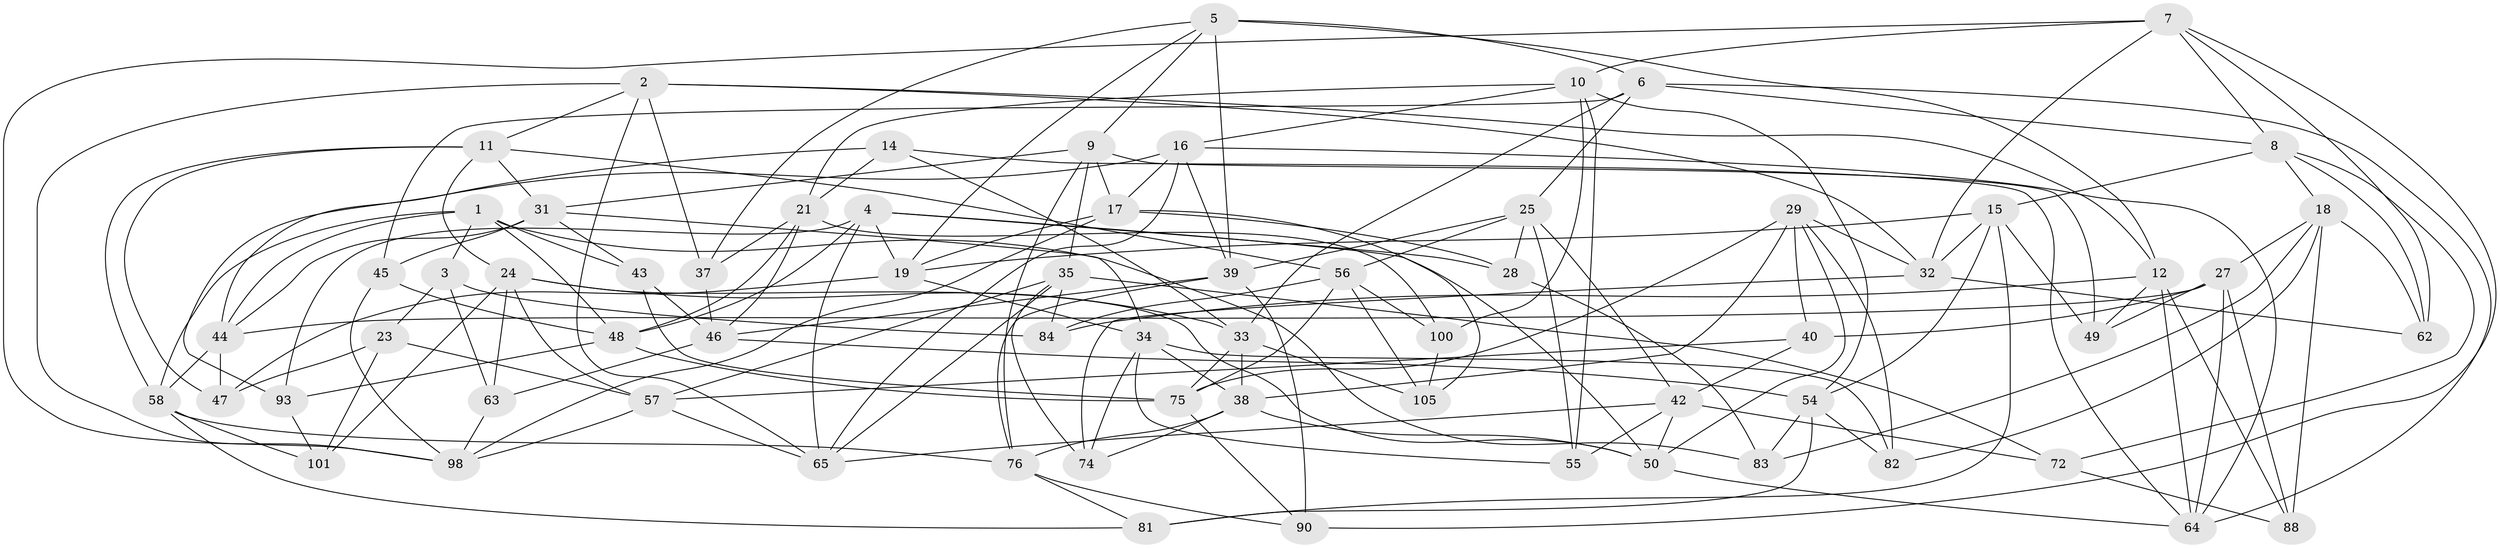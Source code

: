 // Generated by graph-tools (version 1.1) at 2025/24/03/03/25 07:24:30]
// undirected, 67 vertices, 176 edges
graph export_dot {
graph [start="1"]
  node [color=gray90,style=filled];
  1 [super="+85"];
  2 [super="+61"];
  3;
  4 [super="+60"];
  5 [super="+104"];
  6 [super="+106"];
  7 [super="+66"];
  8 [super="+30"];
  9 [super="+103"];
  10 [super="+36"];
  11 [super="+13"];
  12 [super="+20"];
  14;
  15 [super="+94"];
  16 [super="+91"];
  17 [super="+97"];
  18 [super="+22"];
  19 [super="+26"];
  21 [super="+73"];
  23;
  24 [super="+41"];
  25 [super="+96"];
  27 [super="+53"];
  28;
  29 [super="+89"];
  31 [super="+79"];
  32 [super="+102"];
  33 [super="+71"];
  34 [super="+51"];
  35 [super="+92"];
  37;
  38 [super="+52"];
  39 [super="+107"];
  40;
  42 [super="+95"];
  43;
  44 [super="+68"];
  45;
  46 [super="+87"];
  47;
  48 [super="+77"];
  49;
  50 [super="+59"];
  54 [super="+70"];
  55;
  56 [super="+69"];
  57 [super="+80"];
  58 [super="+108"];
  62;
  63;
  64 [super="+86"];
  65 [super="+67"];
  72;
  74;
  75 [super="+78"];
  76 [super="+109"];
  81;
  82;
  83;
  84;
  88;
  90;
  93;
  98 [super="+99"];
  100;
  101;
  105;
  1 -- 3;
  1 -- 43;
  1 -- 83;
  1 -- 48;
  1 -- 58;
  1 -- 44;
  2 -- 32;
  2 -- 37;
  2 -- 11;
  2 -- 12;
  2 -- 65;
  2 -- 98;
  3 -- 63;
  3 -- 84;
  3 -- 23;
  4 -- 28;
  4 -- 48;
  4 -- 50;
  4 -- 65;
  4 -- 93;
  4 -- 19;
  5 -- 6;
  5 -- 37;
  5 -- 19;
  5 -- 9;
  5 -- 12;
  5 -- 39;
  6 -- 8;
  6 -- 25;
  6 -- 64;
  6 -- 33;
  6 -- 45;
  7 -- 98;
  7 -- 62;
  7 -- 8;
  7 -- 10;
  7 -- 90;
  7 -- 32;
  8 -- 62;
  8 -- 72;
  8 -- 15;
  8 -- 18;
  9 -- 49;
  9 -- 17;
  9 -- 35;
  9 -- 31;
  9 -- 76;
  10 -- 55;
  10 -- 16;
  10 -- 100;
  10 -- 21;
  10 -- 54;
  11 -- 31;
  11 -- 58;
  11 -- 24;
  11 -- 56;
  11 -- 47;
  12 -- 49;
  12 -- 64;
  12 -- 84;
  12 -- 88;
  14 -- 44;
  14 -- 64;
  14 -- 33;
  14 -- 21;
  15 -- 32;
  15 -- 81;
  15 -- 49;
  15 -- 19;
  15 -- 54;
  16 -- 93;
  16 -- 39;
  16 -- 17;
  16 -- 65;
  16 -- 64;
  17 -- 105;
  17 -- 19;
  17 -- 28;
  17 -- 98;
  18 -- 83;
  18 -- 88;
  18 -- 62;
  18 -- 27;
  18 -- 82;
  19 -- 34;
  19 -- 47;
  21 -- 46;
  21 -- 37;
  21 -- 100;
  21 -- 48;
  23 -- 57;
  23 -- 47;
  23 -- 101;
  24 -- 63;
  24 -- 33;
  24 -- 57;
  24 -- 50;
  24 -- 101;
  25 -- 55;
  25 -- 56;
  25 -- 28;
  25 -- 39;
  25 -- 42;
  27 -- 88;
  27 -- 44;
  27 -- 40;
  27 -- 49;
  27 -- 64;
  28 -- 83;
  29 -- 82;
  29 -- 75;
  29 -- 40;
  29 -- 50;
  29 -- 32;
  29 -- 38;
  31 -- 45;
  31 -- 43;
  31 -- 34;
  31 -- 44;
  32 -- 62;
  32 -- 74;
  33 -- 75;
  33 -- 38;
  33 -- 105;
  34 -- 74;
  34 -- 38;
  34 -- 55;
  34 -- 82;
  35 -- 57;
  35 -- 65;
  35 -- 72;
  35 -- 74;
  35 -- 84;
  37 -- 46;
  38 -- 74;
  38 -- 50;
  38 -- 76;
  39 -- 76;
  39 -- 90;
  39 -- 46;
  40 -- 42;
  40 -- 57;
  42 -- 55;
  42 -- 65;
  42 -- 72;
  42 -- 50;
  43 -- 75;
  43 -- 46;
  44 -- 58;
  44 -- 47;
  45 -- 98;
  45 -- 48;
  46 -- 63;
  46 -- 54;
  48 -- 93;
  48 -- 75;
  50 -- 64;
  54 -- 83;
  54 -- 81;
  54 -- 82;
  56 -- 100;
  56 -- 75;
  56 -- 105;
  56 -- 84;
  57 -- 65;
  57 -- 98;
  58 -- 101;
  58 -- 81;
  58 -- 76;
  63 -- 98;
  72 -- 88;
  75 -- 90;
  76 -- 81;
  76 -- 90;
  93 -- 101;
  100 -- 105;
}
